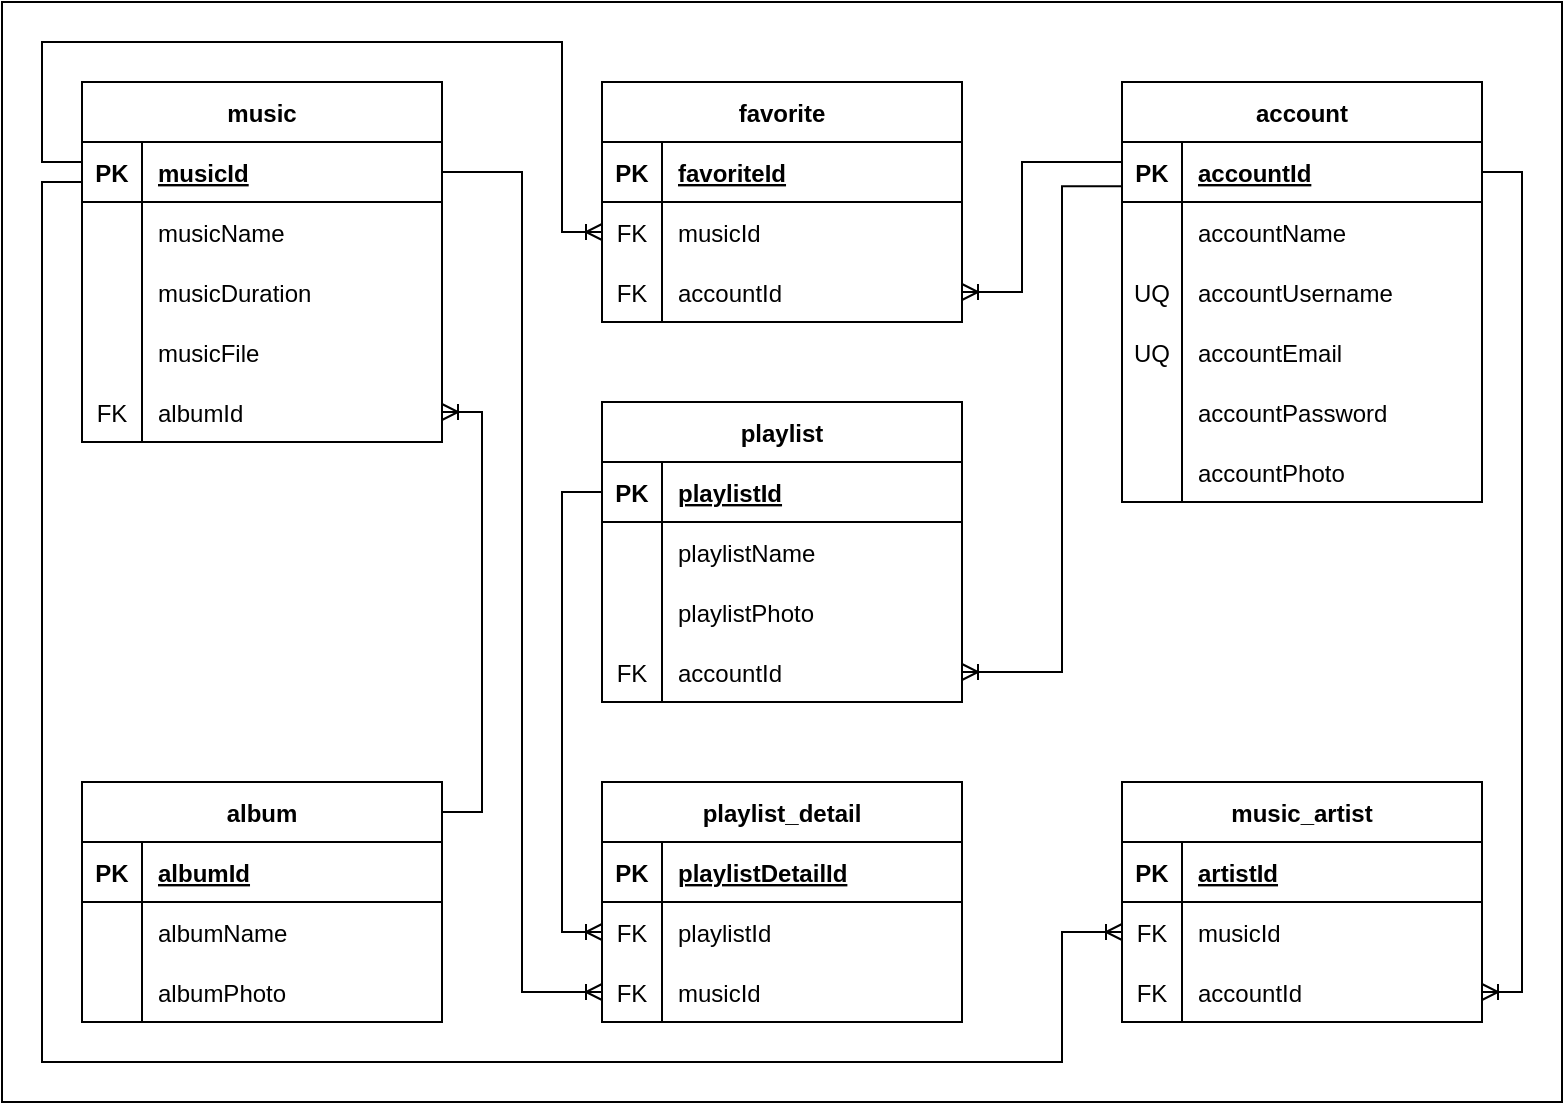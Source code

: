 <mxfile version="21.5.0" type="device">
  <diagram id="C5RBs43oDa-KdzZeNtuy" name="Page-1">
    <mxGraphModel dx="2022" dy="630" grid="1" gridSize="10" guides="1" tooltips="1" connect="1" arrows="1" fold="1" page="1" pageScale="1" pageWidth="827" pageHeight="1169" math="0" shadow="0">
      <root>
        <mxCell id="WIyWlLk6GJQsqaUBKTNV-0" />
        <mxCell id="WIyWlLk6GJQsqaUBKTNV-1" parent="WIyWlLk6GJQsqaUBKTNV-0" />
        <mxCell id="DGZc4WdPcuNSLAFdh_HF-0" value="" style="rounded=0;whiteSpace=wrap;html=1;strokeColor=default;" parent="WIyWlLk6GJQsqaUBKTNV-1" vertex="1">
          <mxGeometry x="-110" y="110" width="780" height="550" as="geometry" />
        </mxCell>
        <mxCell id="33fr8JUP3In22eZ-3VRg-10" value="music" style="shape=table;startSize=30;container=1;collapsible=1;childLayout=tableLayout;fixedRows=1;rowLines=0;fontStyle=1;align=center;resizeLast=1;" parent="WIyWlLk6GJQsqaUBKTNV-1" vertex="1">
          <mxGeometry x="-70" y="150" width="180" height="180" as="geometry" />
        </mxCell>
        <mxCell id="33fr8JUP3In22eZ-3VRg-11" value="" style="shape=tableRow;horizontal=0;startSize=0;swimlaneHead=0;swimlaneBody=0;fillColor=none;collapsible=0;dropTarget=0;points=[[0,0.5],[1,0.5]];portConstraint=eastwest;top=0;left=0;right=0;bottom=1;" parent="33fr8JUP3In22eZ-3VRg-10" vertex="1">
          <mxGeometry y="30" width="180" height="30" as="geometry" />
        </mxCell>
        <mxCell id="33fr8JUP3In22eZ-3VRg-12" value="PK" style="shape=partialRectangle;connectable=0;fillColor=none;top=0;left=0;bottom=0;right=0;fontStyle=1;overflow=hidden;" parent="33fr8JUP3In22eZ-3VRg-11" vertex="1">
          <mxGeometry width="30" height="30" as="geometry">
            <mxRectangle width="30" height="30" as="alternateBounds" />
          </mxGeometry>
        </mxCell>
        <mxCell id="33fr8JUP3In22eZ-3VRg-13" value="musicId" style="shape=partialRectangle;connectable=0;fillColor=none;top=0;left=0;bottom=0;right=0;align=left;spacingLeft=6;fontStyle=5;overflow=hidden;" parent="33fr8JUP3In22eZ-3VRg-11" vertex="1">
          <mxGeometry x="30" width="150" height="30" as="geometry">
            <mxRectangle width="150" height="30" as="alternateBounds" />
          </mxGeometry>
        </mxCell>
        <mxCell id="33fr8JUP3In22eZ-3VRg-14" value="" style="shape=tableRow;horizontal=0;startSize=0;swimlaneHead=0;swimlaneBody=0;fillColor=none;collapsible=0;dropTarget=0;points=[[0,0.5],[1,0.5]];portConstraint=eastwest;top=0;left=0;right=0;bottom=0;" parent="33fr8JUP3In22eZ-3VRg-10" vertex="1">
          <mxGeometry y="60" width="180" height="30" as="geometry" />
        </mxCell>
        <mxCell id="33fr8JUP3In22eZ-3VRg-15" value="" style="shape=partialRectangle;connectable=0;fillColor=none;top=0;left=0;bottom=0;right=0;editable=1;overflow=hidden;" parent="33fr8JUP3In22eZ-3VRg-14" vertex="1">
          <mxGeometry width="30" height="30" as="geometry">
            <mxRectangle width="30" height="30" as="alternateBounds" />
          </mxGeometry>
        </mxCell>
        <mxCell id="33fr8JUP3In22eZ-3VRg-16" value="musicName" style="shape=partialRectangle;connectable=0;fillColor=none;top=0;left=0;bottom=0;right=0;align=left;spacingLeft=6;overflow=hidden;" parent="33fr8JUP3In22eZ-3VRg-14" vertex="1">
          <mxGeometry x="30" width="150" height="30" as="geometry">
            <mxRectangle width="150" height="30" as="alternateBounds" />
          </mxGeometry>
        </mxCell>
        <mxCell id="33fr8JUP3In22eZ-3VRg-20" value="" style="shape=tableRow;horizontal=0;startSize=0;swimlaneHead=0;swimlaneBody=0;fillColor=none;collapsible=0;dropTarget=0;points=[[0,0.5],[1,0.5]];portConstraint=eastwest;top=0;left=0;right=0;bottom=0;" parent="33fr8JUP3In22eZ-3VRg-10" vertex="1">
          <mxGeometry y="90" width="180" height="30" as="geometry" />
        </mxCell>
        <mxCell id="33fr8JUP3In22eZ-3VRg-21" value="" style="shape=partialRectangle;connectable=0;fillColor=none;top=0;left=0;bottom=0;right=0;editable=1;overflow=hidden;" parent="33fr8JUP3In22eZ-3VRg-20" vertex="1">
          <mxGeometry width="30" height="30" as="geometry">
            <mxRectangle width="30" height="30" as="alternateBounds" />
          </mxGeometry>
        </mxCell>
        <mxCell id="33fr8JUP3In22eZ-3VRg-22" value="musicDuration" style="shape=partialRectangle;connectable=0;fillColor=none;top=0;left=0;bottom=0;right=0;align=left;spacingLeft=6;overflow=hidden;" parent="33fr8JUP3In22eZ-3VRg-20" vertex="1">
          <mxGeometry x="30" width="150" height="30" as="geometry">
            <mxRectangle width="150" height="30" as="alternateBounds" />
          </mxGeometry>
        </mxCell>
        <mxCell id="33fr8JUP3In22eZ-3VRg-92" value="" style="shape=tableRow;horizontal=0;startSize=0;swimlaneHead=0;swimlaneBody=0;fillColor=none;collapsible=0;dropTarget=0;points=[[0,0.5],[1,0.5]];portConstraint=eastwest;top=0;left=0;right=0;bottom=0;" parent="33fr8JUP3In22eZ-3VRg-10" vertex="1">
          <mxGeometry y="120" width="180" height="30" as="geometry" />
        </mxCell>
        <mxCell id="33fr8JUP3In22eZ-3VRg-93" value="" style="shape=partialRectangle;connectable=0;fillColor=none;top=0;left=0;bottom=0;right=0;editable=1;overflow=hidden;" parent="33fr8JUP3In22eZ-3VRg-92" vertex="1">
          <mxGeometry width="30" height="30" as="geometry">
            <mxRectangle width="30" height="30" as="alternateBounds" />
          </mxGeometry>
        </mxCell>
        <mxCell id="33fr8JUP3In22eZ-3VRg-94" value="musicFile" style="shape=partialRectangle;connectable=0;fillColor=none;top=0;left=0;bottom=0;right=0;align=left;spacingLeft=6;overflow=hidden;" parent="33fr8JUP3In22eZ-3VRg-92" vertex="1">
          <mxGeometry x="30" width="150" height="30" as="geometry">
            <mxRectangle width="150" height="30" as="alternateBounds" />
          </mxGeometry>
        </mxCell>
        <mxCell id="33fr8JUP3In22eZ-3VRg-129" value="" style="shape=tableRow;horizontal=0;startSize=0;swimlaneHead=0;swimlaneBody=0;fillColor=none;collapsible=0;dropTarget=0;points=[[0,0.5],[1,0.5]];portConstraint=eastwest;top=0;left=0;right=0;bottom=0;" parent="33fr8JUP3In22eZ-3VRg-10" vertex="1">
          <mxGeometry y="150" width="180" height="30" as="geometry" />
        </mxCell>
        <mxCell id="33fr8JUP3In22eZ-3VRg-130" value="FK" style="shape=partialRectangle;connectable=0;fillColor=none;top=0;left=0;bottom=0;right=0;editable=1;overflow=hidden;" parent="33fr8JUP3In22eZ-3VRg-129" vertex="1">
          <mxGeometry width="30" height="30" as="geometry">
            <mxRectangle width="30" height="30" as="alternateBounds" />
          </mxGeometry>
        </mxCell>
        <mxCell id="33fr8JUP3In22eZ-3VRg-131" value="albumId" style="shape=partialRectangle;connectable=0;fillColor=none;top=0;left=0;bottom=0;right=0;align=left;spacingLeft=6;overflow=hidden;" parent="33fr8JUP3In22eZ-3VRg-129" vertex="1">
          <mxGeometry x="30" width="150" height="30" as="geometry">
            <mxRectangle width="150" height="30" as="alternateBounds" />
          </mxGeometry>
        </mxCell>
        <mxCell id="33fr8JUP3In22eZ-3VRg-40" value="account" style="shape=table;startSize=30;container=1;collapsible=1;childLayout=tableLayout;fixedRows=1;rowLines=0;fontStyle=1;align=center;resizeLast=1;" parent="WIyWlLk6GJQsqaUBKTNV-1" vertex="1">
          <mxGeometry x="450" y="150" width="180" height="210" as="geometry">
            <mxRectangle x="450" y="150" width="70" height="30" as="alternateBounds" />
          </mxGeometry>
        </mxCell>
        <mxCell id="33fr8JUP3In22eZ-3VRg-41" value="" style="shape=tableRow;horizontal=0;startSize=0;swimlaneHead=0;swimlaneBody=0;fillColor=none;collapsible=0;dropTarget=0;points=[[0,0.5],[1,0.5]];portConstraint=eastwest;top=0;left=0;right=0;bottom=1;" parent="33fr8JUP3In22eZ-3VRg-40" vertex="1">
          <mxGeometry y="30" width="180" height="30" as="geometry" />
        </mxCell>
        <mxCell id="33fr8JUP3In22eZ-3VRg-42" value="PK" style="shape=partialRectangle;connectable=0;fillColor=none;top=0;left=0;bottom=0;right=0;fontStyle=1;overflow=hidden;" parent="33fr8JUP3In22eZ-3VRg-41" vertex="1">
          <mxGeometry width="30" height="30" as="geometry">
            <mxRectangle width="30" height="30" as="alternateBounds" />
          </mxGeometry>
        </mxCell>
        <mxCell id="33fr8JUP3In22eZ-3VRg-43" value="accountId" style="shape=partialRectangle;connectable=0;fillColor=none;top=0;left=0;bottom=0;right=0;align=left;spacingLeft=6;fontStyle=5;overflow=hidden;" parent="33fr8JUP3In22eZ-3VRg-41" vertex="1">
          <mxGeometry x="30" width="150" height="30" as="geometry">
            <mxRectangle width="150" height="30" as="alternateBounds" />
          </mxGeometry>
        </mxCell>
        <mxCell id="33fr8JUP3In22eZ-3VRg-44" value="" style="shape=tableRow;horizontal=0;startSize=0;swimlaneHead=0;swimlaneBody=0;fillColor=none;collapsible=0;dropTarget=0;points=[[0,0.5],[1,0.5]];portConstraint=eastwest;top=0;left=0;right=0;bottom=0;" parent="33fr8JUP3In22eZ-3VRg-40" vertex="1">
          <mxGeometry y="60" width="180" height="30" as="geometry" />
        </mxCell>
        <mxCell id="33fr8JUP3In22eZ-3VRg-45" value="" style="shape=partialRectangle;connectable=0;fillColor=none;top=0;left=0;bottom=0;right=0;editable=1;overflow=hidden;" parent="33fr8JUP3In22eZ-3VRg-44" vertex="1">
          <mxGeometry width="30" height="30" as="geometry">
            <mxRectangle width="30" height="30" as="alternateBounds" />
          </mxGeometry>
        </mxCell>
        <mxCell id="33fr8JUP3In22eZ-3VRg-46" value="accountName" style="shape=partialRectangle;connectable=0;fillColor=none;top=0;left=0;bottom=0;right=0;align=left;spacingLeft=6;overflow=hidden;" parent="33fr8JUP3In22eZ-3VRg-44" vertex="1">
          <mxGeometry x="30" width="150" height="30" as="geometry">
            <mxRectangle width="150" height="30" as="alternateBounds" />
          </mxGeometry>
        </mxCell>
        <mxCell id="33fr8JUP3In22eZ-3VRg-47" value="" style="shape=tableRow;horizontal=0;startSize=0;swimlaneHead=0;swimlaneBody=0;fillColor=none;collapsible=0;dropTarget=0;points=[[0,0.5],[1,0.5]];portConstraint=eastwest;top=0;left=0;right=0;bottom=0;" parent="33fr8JUP3In22eZ-3VRg-40" vertex="1">
          <mxGeometry y="90" width="180" height="30" as="geometry" />
        </mxCell>
        <mxCell id="33fr8JUP3In22eZ-3VRg-48" value="UQ" style="shape=partialRectangle;connectable=0;fillColor=none;top=0;left=0;bottom=0;right=0;editable=1;overflow=hidden;" parent="33fr8JUP3In22eZ-3VRg-47" vertex="1">
          <mxGeometry width="30" height="30" as="geometry">
            <mxRectangle width="30" height="30" as="alternateBounds" />
          </mxGeometry>
        </mxCell>
        <mxCell id="33fr8JUP3In22eZ-3VRg-49" value="accountUsername" style="shape=partialRectangle;connectable=0;fillColor=none;top=0;left=0;bottom=0;right=0;align=left;spacingLeft=6;overflow=hidden;" parent="33fr8JUP3In22eZ-3VRg-47" vertex="1">
          <mxGeometry x="30" width="150" height="30" as="geometry">
            <mxRectangle width="150" height="30" as="alternateBounds" />
          </mxGeometry>
        </mxCell>
        <mxCell id="33fr8JUP3In22eZ-3VRg-50" value="" style="shape=tableRow;horizontal=0;startSize=0;swimlaneHead=0;swimlaneBody=0;fillColor=none;collapsible=0;dropTarget=0;points=[[0,0.5],[1,0.5]];portConstraint=eastwest;top=0;left=0;right=0;bottom=0;" parent="33fr8JUP3In22eZ-3VRg-40" vertex="1">
          <mxGeometry y="120" width="180" height="30" as="geometry" />
        </mxCell>
        <mxCell id="33fr8JUP3In22eZ-3VRg-51" value="UQ" style="shape=partialRectangle;connectable=0;fillColor=none;top=0;left=0;bottom=0;right=0;editable=1;overflow=hidden;" parent="33fr8JUP3In22eZ-3VRg-50" vertex="1">
          <mxGeometry width="30" height="30" as="geometry">
            <mxRectangle width="30" height="30" as="alternateBounds" />
          </mxGeometry>
        </mxCell>
        <mxCell id="33fr8JUP3In22eZ-3VRg-52" value="accountEmail" style="shape=partialRectangle;connectable=0;fillColor=none;top=0;left=0;bottom=0;right=0;align=left;spacingLeft=6;overflow=hidden;" parent="33fr8JUP3In22eZ-3VRg-50" vertex="1">
          <mxGeometry x="30" width="150" height="30" as="geometry">
            <mxRectangle width="150" height="30" as="alternateBounds" />
          </mxGeometry>
        </mxCell>
        <mxCell id="33fr8JUP3In22eZ-3VRg-95" value="" style="shape=tableRow;horizontal=0;startSize=0;swimlaneHead=0;swimlaneBody=0;fillColor=none;collapsible=0;dropTarget=0;points=[[0,0.5],[1,0.5]];portConstraint=eastwest;top=0;left=0;right=0;bottom=0;" parent="33fr8JUP3In22eZ-3VRg-40" vertex="1">
          <mxGeometry y="150" width="180" height="30" as="geometry" />
        </mxCell>
        <mxCell id="33fr8JUP3In22eZ-3VRg-96" value="" style="shape=partialRectangle;connectable=0;fillColor=none;top=0;left=0;bottom=0;right=0;editable=1;overflow=hidden;" parent="33fr8JUP3In22eZ-3VRg-95" vertex="1">
          <mxGeometry width="30" height="30" as="geometry">
            <mxRectangle width="30" height="30" as="alternateBounds" />
          </mxGeometry>
        </mxCell>
        <mxCell id="33fr8JUP3In22eZ-3VRg-97" value="accountPassword" style="shape=partialRectangle;connectable=0;fillColor=none;top=0;left=0;bottom=0;right=0;align=left;spacingLeft=6;overflow=hidden;" parent="33fr8JUP3In22eZ-3VRg-95" vertex="1">
          <mxGeometry x="30" width="150" height="30" as="geometry">
            <mxRectangle width="150" height="30" as="alternateBounds" />
          </mxGeometry>
        </mxCell>
        <mxCell id="33fr8JUP3In22eZ-3VRg-101" value="" style="shape=tableRow;horizontal=0;startSize=0;swimlaneHead=0;swimlaneBody=0;fillColor=none;collapsible=0;dropTarget=0;points=[[0,0.5],[1,0.5]];portConstraint=eastwest;top=0;left=0;right=0;bottom=0;" parent="33fr8JUP3In22eZ-3VRg-40" vertex="1">
          <mxGeometry y="180" width="180" height="30" as="geometry" />
        </mxCell>
        <mxCell id="33fr8JUP3In22eZ-3VRg-102" value="" style="shape=partialRectangle;connectable=0;fillColor=none;top=0;left=0;bottom=0;right=0;editable=1;overflow=hidden;" parent="33fr8JUP3In22eZ-3VRg-101" vertex="1">
          <mxGeometry width="30" height="30" as="geometry">
            <mxRectangle width="30" height="30" as="alternateBounds" />
          </mxGeometry>
        </mxCell>
        <mxCell id="33fr8JUP3In22eZ-3VRg-103" value="accountPhoto" style="shape=partialRectangle;connectable=0;fillColor=none;top=0;left=0;bottom=0;right=0;align=left;spacingLeft=6;overflow=hidden;" parent="33fr8JUP3In22eZ-3VRg-101" vertex="1">
          <mxGeometry x="30" width="150" height="30" as="geometry">
            <mxRectangle width="150" height="30" as="alternateBounds" />
          </mxGeometry>
        </mxCell>
        <mxCell id="33fr8JUP3In22eZ-3VRg-53" value="favorite" style="shape=table;startSize=30;container=1;collapsible=1;childLayout=tableLayout;fixedRows=1;rowLines=0;fontStyle=1;align=center;resizeLast=1;" parent="WIyWlLk6GJQsqaUBKTNV-1" vertex="1">
          <mxGeometry x="190" y="150" width="180" height="120" as="geometry" />
        </mxCell>
        <mxCell id="33fr8JUP3In22eZ-3VRg-54" value="" style="shape=tableRow;horizontal=0;startSize=0;swimlaneHead=0;swimlaneBody=0;fillColor=none;collapsible=0;dropTarget=0;points=[[0,0.5],[1,0.5]];portConstraint=eastwest;top=0;left=0;right=0;bottom=1;" parent="33fr8JUP3In22eZ-3VRg-53" vertex="1">
          <mxGeometry y="30" width="180" height="30" as="geometry" />
        </mxCell>
        <mxCell id="33fr8JUP3In22eZ-3VRg-55" value="PK" style="shape=partialRectangle;connectable=0;fillColor=none;top=0;left=0;bottom=0;right=0;fontStyle=1;overflow=hidden;" parent="33fr8JUP3In22eZ-3VRg-54" vertex="1">
          <mxGeometry width="30" height="30" as="geometry">
            <mxRectangle width="30" height="30" as="alternateBounds" />
          </mxGeometry>
        </mxCell>
        <mxCell id="33fr8JUP3In22eZ-3VRg-56" value="favoriteId" style="shape=partialRectangle;connectable=0;fillColor=none;top=0;left=0;bottom=0;right=0;align=left;spacingLeft=6;fontStyle=5;overflow=hidden;" parent="33fr8JUP3In22eZ-3VRg-54" vertex="1">
          <mxGeometry x="30" width="150" height="30" as="geometry">
            <mxRectangle width="150" height="30" as="alternateBounds" />
          </mxGeometry>
        </mxCell>
        <mxCell id="33fr8JUP3In22eZ-3VRg-57" value="" style="shape=tableRow;horizontal=0;startSize=0;swimlaneHead=0;swimlaneBody=0;fillColor=none;collapsible=0;dropTarget=0;points=[[0,0.5],[1,0.5]];portConstraint=eastwest;top=0;left=0;right=0;bottom=0;" parent="33fr8JUP3In22eZ-3VRg-53" vertex="1">
          <mxGeometry y="60" width="180" height="30" as="geometry" />
        </mxCell>
        <mxCell id="33fr8JUP3In22eZ-3VRg-58" value="FK" style="shape=partialRectangle;connectable=0;fillColor=none;top=0;left=0;bottom=0;right=0;editable=1;overflow=hidden;" parent="33fr8JUP3In22eZ-3VRg-57" vertex="1">
          <mxGeometry width="30" height="30" as="geometry">
            <mxRectangle width="30" height="30" as="alternateBounds" />
          </mxGeometry>
        </mxCell>
        <mxCell id="33fr8JUP3In22eZ-3VRg-59" value="musicId" style="shape=partialRectangle;connectable=0;fillColor=none;top=0;left=0;bottom=0;right=0;align=left;spacingLeft=6;overflow=hidden;" parent="33fr8JUP3In22eZ-3VRg-57" vertex="1">
          <mxGeometry x="30" width="150" height="30" as="geometry">
            <mxRectangle width="150" height="30" as="alternateBounds" />
          </mxGeometry>
        </mxCell>
        <mxCell id="33fr8JUP3In22eZ-3VRg-60" value="" style="shape=tableRow;horizontal=0;startSize=0;swimlaneHead=0;swimlaneBody=0;fillColor=none;collapsible=0;dropTarget=0;points=[[0,0.5],[1,0.5]];portConstraint=eastwest;top=0;left=0;right=0;bottom=0;" parent="33fr8JUP3In22eZ-3VRg-53" vertex="1">
          <mxGeometry y="90" width="180" height="30" as="geometry" />
        </mxCell>
        <mxCell id="33fr8JUP3In22eZ-3VRg-61" value="FK" style="shape=partialRectangle;connectable=0;fillColor=none;top=0;left=0;bottom=0;right=0;editable=1;overflow=hidden;" parent="33fr8JUP3In22eZ-3VRg-60" vertex="1">
          <mxGeometry width="30" height="30" as="geometry">
            <mxRectangle width="30" height="30" as="alternateBounds" />
          </mxGeometry>
        </mxCell>
        <mxCell id="33fr8JUP3In22eZ-3VRg-62" value="accountId" style="shape=partialRectangle;connectable=0;fillColor=none;top=0;left=0;bottom=0;right=0;align=left;spacingLeft=6;overflow=hidden;" parent="33fr8JUP3In22eZ-3VRg-60" vertex="1">
          <mxGeometry x="30" width="150" height="30" as="geometry">
            <mxRectangle width="150" height="30" as="alternateBounds" />
          </mxGeometry>
        </mxCell>
        <mxCell id="33fr8JUP3In22eZ-3VRg-66" value="playlist" style="shape=table;startSize=30;container=1;collapsible=1;childLayout=tableLayout;fixedRows=1;rowLines=0;fontStyle=1;align=center;resizeLast=1;" parent="WIyWlLk6GJQsqaUBKTNV-1" vertex="1">
          <mxGeometry x="190" y="310" width="180" height="150" as="geometry" />
        </mxCell>
        <mxCell id="33fr8JUP3In22eZ-3VRg-67" value="" style="shape=tableRow;horizontal=0;startSize=0;swimlaneHead=0;swimlaneBody=0;fillColor=none;collapsible=0;dropTarget=0;points=[[0,0.5],[1,0.5]];portConstraint=eastwest;top=0;left=0;right=0;bottom=1;" parent="33fr8JUP3In22eZ-3VRg-66" vertex="1">
          <mxGeometry y="30" width="180" height="30" as="geometry" />
        </mxCell>
        <mxCell id="33fr8JUP3In22eZ-3VRg-68" value="PK" style="shape=partialRectangle;connectable=0;fillColor=none;top=0;left=0;bottom=0;right=0;fontStyle=1;overflow=hidden;" parent="33fr8JUP3In22eZ-3VRg-67" vertex="1">
          <mxGeometry width="30" height="30" as="geometry">
            <mxRectangle width="30" height="30" as="alternateBounds" />
          </mxGeometry>
        </mxCell>
        <mxCell id="33fr8JUP3In22eZ-3VRg-69" value="playlistId" style="shape=partialRectangle;connectable=0;fillColor=none;top=0;left=0;bottom=0;right=0;align=left;spacingLeft=6;fontStyle=5;overflow=hidden;" parent="33fr8JUP3In22eZ-3VRg-67" vertex="1">
          <mxGeometry x="30" width="150" height="30" as="geometry">
            <mxRectangle width="150" height="30" as="alternateBounds" />
          </mxGeometry>
        </mxCell>
        <mxCell id="33fr8JUP3In22eZ-3VRg-70" value="" style="shape=tableRow;horizontal=0;startSize=0;swimlaneHead=0;swimlaneBody=0;fillColor=none;collapsible=0;dropTarget=0;points=[[0,0.5],[1,0.5]];portConstraint=eastwest;top=0;left=0;right=0;bottom=0;" parent="33fr8JUP3In22eZ-3VRg-66" vertex="1">
          <mxGeometry y="60" width="180" height="30" as="geometry" />
        </mxCell>
        <mxCell id="33fr8JUP3In22eZ-3VRg-71" value="" style="shape=partialRectangle;connectable=0;fillColor=none;top=0;left=0;bottom=0;right=0;editable=1;overflow=hidden;" parent="33fr8JUP3In22eZ-3VRg-70" vertex="1">
          <mxGeometry width="30" height="30" as="geometry">
            <mxRectangle width="30" height="30" as="alternateBounds" />
          </mxGeometry>
        </mxCell>
        <mxCell id="33fr8JUP3In22eZ-3VRg-72" value="playlistName" style="shape=partialRectangle;connectable=0;fillColor=none;top=0;left=0;bottom=0;right=0;align=left;spacingLeft=6;overflow=hidden;" parent="33fr8JUP3In22eZ-3VRg-70" vertex="1">
          <mxGeometry x="30" width="150" height="30" as="geometry">
            <mxRectangle width="150" height="30" as="alternateBounds" />
          </mxGeometry>
        </mxCell>
        <mxCell id="33fr8JUP3In22eZ-3VRg-110" value="" style="shape=tableRow;horizontal=0;startSize=0;swimlaneHead=0;swimlaneBody=0;fillColor=none;collapsible=0;dropTarget=0;points=[[0,0.5],[1,0.5]];portConstraint=eastwest;top=0;left=0;right=0;bottom=0;" parent="33fr8JUP3In22eZ-3VRg-66" vertex="1">
          <mxGeometry y="90" width="180" height="30" as="geometry" />
        </mxCell>
        <mxCell id="33fr8JUP3In22eZ-3VRg-111" value="" style="shape=partialRectangle;connectable=0;fillColor=none;top=0;left=0;bottom=0;right=0;editable=1;overflow=hidden;" parent="33fr8JUP3In22eZ-3VRg-110" vertex="1">
          <mxGeometry width="30" height="30" as="geometry">
            <mxRectangle width="30" height="30" as="alternateBounds" />
          </mxGeometry>
        </mxCell>
        <mxCell id="33fr8JUP3In22eZ-3VRg-112" value="playlistPhoto" style="shape=partialRectangle;connectable=0;fillColor=none;top=0;left=0;bottom=0;right=0;align=left;spacingLeft=6;overflow=hidden;" parent="33fr8JUP3In22eZ-3VRg-110" vertex="1">
          <mxGeometry x="30" width="150" height="30" as="geometry">
            <mxRectangle width="150" height="30" as="alternateBounds" />
          </mxGeometry>
        </mxCell>
        <mxCell id="33fr8JUP3In22eZ-3VRg-73" value="" style="shape=tableRow;horizontal=0;startSize=0;swimlaneHead=0;swimlaneBody=0;fillColor=none;collapsible=0;dropTarget=0;points=[[0,0.5],[1,0.5]];portConstraint=eastwest;top=0;left=0;right=0;bottom=0;" parent="33fr8JUP3In22eZ-3VRg-66" vertex="1">
          <mxGeometry y="120" width="180" height="30" as="geometry" />
        </mxCell>
        <mxCell id="33fr8JUP3In22eZ-3VRg-74" value="FK" style="shape=partialRectangle;connectable=0;fillColor=none;top=0;left=0;bottom=0;right=0;editable=1;overflow=hidden;" parent="33fr8JUP3In22eZ-3VRg-73" vertex="1">
          <mxGeometry width="30" height="30" as="geometry">
            <mxRectangle width="30" height="30" as="alternateBounds" />
          </mxGeometry>
        </mxCell>
        <mxCell id="33fr8JUP3In22eZ-3VRg-75" value="accountId" style="shape=partialRectangle;connectable=0;fillColor=none;top=0;left=0;bottom=0;right=0;align=left;spacingLeft=6;overflow=hidden;" parent="33fr8JUP3In22eZ-3VRg-73" vertex="1">
          <mxGeometry x="30" width="150" height="30" as="geometry">
            <mxRectangle width="150" height="30" as="alternateBounds" />
          </mxGeometry>
        </mxCell>
        <mxCell id="33fr8JUP3In22eZ-3VRg-79" value="playlist_detail" style="shape=table;startSize=30;container=1;collapsible=1;childLayout=tableLayout;fixedRows=1;rowLines=0;fontStyle=1;align=center;resizeLast=1;" parent="WIyWlLk6GJQsqaUBKTNV-1" vertex="1">
          <mxGeometry x="190" y="500" width="180" height="120" as="geometry" />
        </mxCell>
        <mxCell id="33fr8JUP3In22eZ-3VRg-80" value="" style="shape=tableRow;horizontal=0;startSize=0;swimlaneHead=0;swimlaneBody=0;fillColor=none;collapsible=0;dropTarget=0;points=[[0,0.5],[1,0.5]];portConstraint=eastwest;top=0;left=0;right=0;bottom=1;" parent="33fr8JUP3In22eZ-3VRg-79" vertex="1">
          <mxGeometry y="30" width="180" height="30" as="geometry" />
        </mxCell>
        <mxCell id="33fr8JUP3In22eZ-3VRg-81" value="PK" style="shape=partialRectangle;connectable=0;fillColor=none;top=0;left=0;bottom=0;right=0;fontStyle=1;overflow=hidden;" parent="33fr8JUP3In22eZ-3VRg-80" vertex="1">
          <mxGeometry width="30" height="30" as="geometry">
            <mxRectangle width="30" height="30" as="alternateBounds" />
          </mxGeometry>
        </mxCell>
        <mxCell id="33fr8JUP3In22eZ-3VRg-82" value="playlistDetailId" style="shape=partialRectangle;connectable=0;fillColor=none;top=0;left=0;bottom=0;right=0;align=left;spacingLeft=6;fontStyle=5;overflow=hidden;" parent="33fr8JUP3In22eZ-3VRg-80" vertex="1">
          <mxGeometry x="30" width="150" height="30" as="geometry">
            <mxRectangle width="150" height="30" as="alternateBounds" />
          </mxGeometry>
        </mxCell>
        <mxCell id="33fr8JUP3In22eZ-3VRg-83" value="" style="shape=tableRow;horizontal=0;startSize=0;swimlaneHead=0;swimlaneBody=0;fillColor=none;collapsible=0;dropTarget=0;points=[[0,0.5],[1,0.5]];portConstraint=eastwest;top=0;left=0;right=0;bottom=0;" parent="33fr8JUP3In22eZ-3VRg-79" vertex="1">
          <mxGeometry y="60" width="180" height="30" as="geometry" />
        </mxCell>
        <mxCell id="33fr8JUP3In22eZ-3VRg-84" value="FK" style="shape=partialRectangle;connectable=0;fillColor=none;top=0;left=0;bottom=0;right=0;editable=1;overflow=hidden;" parent="33fr8JUP3In22eZ-3VRg-83" vertex="1">
          <mxGeometry width="30" height="30" as="geometry">
            <mxRectangle width="30" height="30" as="alternateBounds" />
          </mxGeometry>
        </mxCell>
        <mxCell id="33fr8JUP3In22eZ-3VRg-85" value="playlistId" style="shape=partialRectangle;connectable=0;fillColor=none;top=0;left=0;bottom=0;right=0;align=left;spacingLeft=6;overflow=hidden;" parent="33fr8JUP3In22eZ-3VRg-83" vertex="1">
          <mxGeometry x="30" width="150" height="30" as="geometry">
            <mxRectangle width="150" height="30" as="alternateBounds" />
          </mxGeometry>
        </mxCell>
        <mxCell id="33fr8JUP3In22eZ-3VRg-86" value="" style="shape=tableRow;horizontal=0;startSize=0;swimlaneHead=0;swimlaneBody=0;fillColor=none;collapsible=0;dropTarget=0;points=[[0,0.5],[1,0.5]];portConstraint=eastwest;top=0;left=0;right=0;bottom=0;" parent="33fr8JUP3In22eZ-3VRg-79" vertex="1">
          <mxGeometry y="90" width="180" height="30" as="geometry" />
        </mxCell>
        <mxCell id="33fr8JUP3In22eZ-3VRg-87" value="FK" style="shape=partialRectangle;connectable=0;fillColor=none;top=0;left=0;bottom=0;right=0;editable=1;overflow=hidden;" parent="33fr8JUP3In22eZ-3VRg-86" vertex="1">
          <mxGeometry width="30" height="30" as="geometry">
            <mxRectangle width="30" height="30" as="alternateBounds" />
          </mxGeometry>
        </mxCell>
        <mxCell id="33fr8JUP3In22eZ-3VRg-88" value="musicId" style="shape=partialRectangle;connectable=0;fillColor=none;top=0;left=0;bottom=0;right=0;align=left;spacingLeft=6;overflow=hidden;" parent="33fr8JUP3In22eZ-3VRg-86" vertex="1">
          <mxGeometry x="30" width="150" height="30" as="geometry">
            <mxRectangle width="150" height="30" as="alternateBounds" />
          </mxGeometry>
        </mxCell>
        <mxCell id="33fr8JUP3In22eZ-3VRg-105" style="edgeStyle=orthogonalEdgeStyle;rounded=0;orthogonalLoop=1;jettySize=auto;html=1;entryX=1;entryY=0.5;entryDx=0;entryDy=0;endArrow=ERoneToMany;endFill=0;" parent="WIyWlLk6GJQsqaUBKTNV-1" source="33fr8JUP3In22eZ-3VRg-41" target="33fr8JUP3In22eZ-3VRg-60" edge="1">
          <mxGeometry relative="1" as="geometry">
            <Array as="points">
              <mxPoint x="400" y="190" />
              <mxPoint x="400" y="255" />
            </Array>
          </mxGeometry>
        </mxCell>
        <mxCell id="33fr8JUP3In22eZ-3VRg-106" style="edgeStyle=orthogonalEdgeStyle;rounded=0;orthogonalLoop=1;jettySize=auto;html=1;entryX=0;entryY=0.5;entryDx=0;entryDy=0;endArrow=ERoneToMany;endFill=0;" parent="WIyWlLk6GJQsqaUBKTNV-1" target="33fr8JUP3In22eZ-3VRg-57" edge="1">
          <mxGeometry relative="1" as="geometry">
            <mxPoint x="-70" y="195" as="sourcePoint" />
            <mxPoint x="380" y="265" as="targetPoint" />
            <Array as="points">
              <mxPoint x="-70" y="190" />
              <mxPoint x="-90" y="190" />
              <mxPoint x="-90" y="130" />
              <mxPoint x="170" y="130" />
              <mxPoint x="170" y="225" />
            </Array>
          </mxGeometry>
        </mxCell>
        <mxCell id="33fr8JUP3In22eZ-3VRg-107" style="edgeStyle=orthogonalEdgeStyle;rounded=0;orthogonalLoop=1;jettySize=auto;html=1;entryX=0;entryY=0.5;entryDx=0;entryDy=0;endArrow=ERoneToMany;endFill=0;exitX=1;exitY=0.5;exitDx=0;exitDy=0;" parent="WIyWlLk6GJQsqaUBKTNV-1" source="33fr8JUP3In22eZ-3VRg-11" target="33fr8JUP3In22eZ-3VRg-86" edge="1">
          <mxGeometry relative="1" as="geometry">
            <mxPoint x="120" y="205" as="sourcePoint" />
            <mxPoint x="200" y="235" as="targetPoint" />
            <Array as="points">
              <mxPoint x="150" y="195" />
              <mxPoint x="150" y="605" />
            </Array>
          </mxGeometry>
        </mxCell>
        <mxCell id="33fr8JUP3In22eZ-3VRg-108" style="edgeStyle=orthogonalEdgeStyle;rounded=0;orthogonalLoop=1;jettySize=auto;html=1;entryX=1;entryY=0.5;entryDx=0;entryDy=0;endArrow=ERoneToMany;endFill=0;exitX=0.001;exitY=0.738;exitDx=0;exitDy=0;exitPerimeter=0;" parent="WIyWlLk6GJQsqaUBKTNV-1" source="33fr8JUP3In22eZ-3VRg-41" target="33fr8JUP3In22eZ-3VRg-73" edge="1">
          <mxGeometry relative="1" as="geometry">
            <mxPoint x="460" y="205.029" as="sourcePoint" />
            <mxPoint x="380" y="265" as="targetPoint" />
            <Array as="points">
              <mxPoint x="420" y="202" />
              <mxPoint x="420" y="445" />
            </Array>
          </mxGeometry>
        </mxCell>
        <mxCell id="33fr8JUP3In22eZ-3VRg-109" style="edgeStyle=orthogonalEdgeStyle;rounded=0;orthogonalLoop=1;jettySize=auto;html=1;entryX=0;entryY=0.5;entryDx=0;entryDy=0;endArrow=ERoneToMany;endFill=0;exitX=0;exitY=0.5;exitDx=0;exitDy=0;" parent="WIyWlLk6GJQsqaUBKTNV-1" source="33fr8JUP3In22eZ-3VRg-67" target="33fr8JUP3In22eZ-3VRg-83" edge="1">
          <mxGeometry relative="1" as="geometry">
            <mxPoint x="460" y="205" as="sourcePoint" />
            <mxPoint x="380" y="425" as="targetPoint" />
            <Array as="points">
              <mxPoint x="170" y="355" />
              <mxPoint x="170" y="575" />
            </Array>
          </mxGeometry>
        </mxCell>
        <mxCell id="33fr8JUP3In22eZ-3VRg-113" value="album" style="shape=table;startSize=30;container=1;collapsible=1;childLayout=tableLayout;fixedRows=1;rowLines=0;fontStyle=1;align=center;resizeLast=1;" parent="WIyWlLk6GJQsqaUBKTNV-1" vertex="1">
          <mxGeometry x="-70" y="500" width="180" height="120" as="geometry" />
        </mxCell>
        <mxCell id="33fr8JUP3In22eZ-3VRg-114" value="" style="shape=tableRow;horizontal=0;startSize=0;swimlaneHead=0;swimlaneBody=0;fillColor=none;collapsible=0;dropTarget=0;points=[[0,0.5],[1,0.5]];portConstraint=eastwest;top=0;left=0;right=0;bottom=1;" parent="33fr8JUP3In22eZ-3VRg-113" vertex="1">
          <mxGeometry y="30" width="180" height="30" as="geometry" />
        </mxCell>
        <mxCell id="33fr8JUP3In22eZ-3VRg-115" value="PK" style="shape=partialRectangle;connectable=0;fillColor=none;top=0;left=0;bottom=0;right=0;fontStyle=1;overflow=hidden;" parent="33fr8JUP3In22eZ-3VRg-114" vertex="1">
          <mxGeometry width="30" height="30" as="geometry">
            <mxRectangle width="30" height="30" as="alternateBounds" />
          </mxGeometry>
        </mxCell>
        <mxCell id="33fr8JUP3In22eZ-3VRg-116" value="albumId" style="shape=partialRectangle;connectable=0;fillColor=none;top=0;left=0;bottom=0;right=0;align=left;spacingLeft=6;fontStyle=5;overflow=hidden;" parent="33fr8JUP3In22eZ-3VRg-114" vertex="1">
          <mxGeometry x="30" width="150" height="30" as="geometry">
            <mxRectangle width="150" height="30" as="alternateBounds" />
          </mxGeometry>
        </mxCell>
        <mxCell id="33fr8JUP3In22eZ-3VRg-117" value="" style="shape=tableRow;horizontal=0;startSize=0;swimlaneHead=0;swimlaneBody=0;fillColor=none;collapsible=0;dropTarget=0;points=[[0,0.5],[1,0.5]];portConstraint=eastwest;top=0;left=0;right=0;bottom=0;" parent="33fr8JUP3In22eZ-3VRg-113" vertex="1">
          <mxGeometry y="60" width="180" height="30" as="geometry" />
        </mxCell>
        <mxCell id="33fr8JUP3In22eZ-3VRg-118" value="" style="shape=partialRectangle;connectable=0;fillColor=none;top=0;left=0;bottom=0;right=0;editable=1;overflow=hidden;" parent="33fr8JUP3In22eZ-3VRg-117" vertex="1">
          <mxGeometry width="30" height="30" as="geometry">
            <mxRectangle width="30" height="30" as="alternateBounds" />
          </mxGeometry>
        </mxCell>
        <mxCell id="33fr8JUP3In22eZ-3VRg-119" value="albumName" style="shape=partialRectangle;connectable=0;fillColor=none;top=0;left=0;bottom=0;right=0;align=left;spacingLeft=6;overflow=hidden;" parent="33fr8JUP3In22eZ-3VRg-117" vertex="1">
          <mxGeometry x="30" width="150" height="30" as="geometry">
            <mxRectangle width="150" height="30" as="alternateBounds" />
          </mxGeometry>
        </mxCell>
        <mxCell id="33fr8JUP3In22eZ-3VRg-123" value="" style="shape=tableRow;horizontal=0;startSize=0;swimlaneHead=0;swimlaneBody=0;fillColor=none;collapsible=0;dropTarget=0;points=[[0,0.5],[1,0.5]];portConstraint=eastwest;top=0;left=0;right=0;bottom=0;" parent="33fr8JUP3In22eZ-3VRg-113" vertex="1">
          <mxGeometry y="90" width="180" height="30" as="geometry" />
        </mxCell>
        <mxCell id="33fr8JUP3In22eZ-3VRg-124" value="" style="shape=partialRectangle;connectable=0;fillColor=none;top=0;left=0;bottom=0;right=0;editable=1;overflow=hidden;" parent="33fr8JUP3In22eZ-3VRg-123" vertex="1">
          <mxGeometry width="30" height="30" as="geometry">
            <mxRectangle width="30" height="30" as="alternateBounds" />
          </mxGeometry>
        </mxCell>
        <mxCell id="33fr8JUP3In22eZ-3VRg-125" value="albumPhoto" style="shape=partialRectangle;connectable=0;fillColor=none;top=0;left=0;bottom=0;right=0;align=left;spacingLeft=6;overflow=hidden;" parent="33fr8JUP3In22eZ-3VRg-123" vertex="1">
          <mxGeometry x="30" width="150" height="30" as="geometry">
            <mxRectangle width="150" height="30" as="alternateBounds" />
          </mxGeometry>
        </mxCell>
        <mxCell id="33fr8JUP3In22eZ-3VRg-133" style="edgeStyle=orthogonalEdgeStyle;rounded=0;orthogonalLoop=1;jettySize=auto;html=1;endArrow=ERoneToMany;endFill=0;entryX=1;entryY=0.5;entryDx=0;entryDy=0;exitX=1;exitY=0.5;exitDx=0;exitDy=0;" parent="WIyWlLk6GJQsqaUBKTNV-1" source="33fr8JUP3In22eZ-3VRg-114" target="33fr8JUP3In22eZ-3VRg-129" edge="1">
          <mxGeometry relative="1" as="geometry">
            <mxPoint x="110" y="310" as="targetPoint" />
            <Array as="points">
              <mxPoint x="130" y="515" />
              <mxPoint x="130" y="315" />
            </Array>
          </mxGeometry>
        </mxCell>
        <mxCell id="pBbhcvm6tUpJ16UCxWpx-0" value="music_artist" style="shape=table;startSize=30;container=1;collapsible=1;childLayout=tableLayout;fixedRows=1;rowLines=0;fontStyle=1;align=center;resizeLast=1;" parent="WIyWlLk6GJQsqaUBKTNV-1" vertex="1">
          <mxGeometry x="450" y="500" width="180" height="120" as="geometry" />
        </mxCell>
        <mxCell id="pBbhcvm6tUpJ16UCxWpx-1" value="" style="shape=tableRow;horizontal=0;startSize=0;swimlaneHead=0;swimlaneBody=0;fillColor=none;collapsible=0;dropTarget=0;points=[[0,0.5],[1,0.5]];portConstraint=eastwest;top=0;left=0;right=0;bottom=1;" parent="pBbhcvm6tUpJ16UCxWpx-0" vertex="1">
          <mxGeometry y="30" width="180" height="30" as="geometry" />
        </mxCell>
        <mxCell id="pBbhcvm6tUpJ16UCxWpx-2" value="PK" style="shape=partialRectangle;connectable=0;fillColor=none;top=0;left=0;bottom=0;right=0;fontStyle=1;overflow=hidden;" parent="pBbhcvm6tUpJ16UCxWpx-1" vertex="1">
          <mxGeometry width="30" height="30" as="geometry">
            <mxRectangle width="30" height="30" as="alternateBounds" />
          </mxGeometry>
        </mxCell>
        <mxCell id="pBbhcvm6tUpJ16UCxWpx-3" value="artistId" style="shape=partialRectangle;connectable=0;fillColor=none;top=0;left=0;bottom=0;right=0;align=left;spacingLeft=6;fontStyle=5;overflow=hidden;" parent="pBbhcvm6tUpJ16UCxWpx-1" vertex="1">
          <mxGeometry x="30" width="150" height="30" as="geometry">
            <mxRectangle width="150" height="30" as="alternateBounds" />
          </mxGeometry>
        </mxCell>
        <mxCell id="pBbhcvm6tUpJ16UCxWpx-4" value="" style="shape=tableRow;horizontal=0;startSize=0;swimlaneHead=0;swimlaneBody=0;fillColor=none;collapsible=0;dropTarget=0;points=[[0,0.5],[1,0.5]];portConstraint=eastwest;top=0;left=0;right=0;bottom=0;" parent="pBbhcvm6tUpJ16UCxWpx-0" vertex="1">
          <mxGeometry y="60" width="180" height="30" as="geometry" />
        </mxCell>
        <mxCell id="pBbhcvm6tUpJ16UCxWpx-5" value="FK" style="shape=partialRectangle;connectable=0;fillColor=none;top=0;left=0;bottom=0;right=0;editable=1;overflow=hidden;" parent="pBbhcvm6tUpJ16UCxWpx-4" vertex="1">
          <mxGeometry width="30" height="30" as="geometry">
            <mxRectangle width="30" height="30" as="alternateBounds" />
          </mxGeometry>
        </mxCell>
        <mxCell id="pBbhcvm6tUpJ16UCxWpx-6" value="musicId" style="shape=partialRectangle;connectable=0;fillColor=none;top=0;left=0;bottom=0;right=0;align=left;spacingLeft=6;overflow=hidden;" parent="pBbhcvm6tUpJ16UCxWpx-4" vertex="1">
          <mxGeometry x="30" width="150" height="30" as="geometry">
            <mxRectangle width="150" height="30" as="alternateBounds" />
          </mxGeometry>
        </mxCell>
        <mxCell id="pBbhcvm6tUpJ16UCxWpx-7" value="" style="shape=tableRow;horizontal=0;startSize=0;swimlaneHead=0;swimlaneBody=0;fillColor=none;collapsible=0;dropTarget=0;points=[[0,0.5],[1,0.5]];portConstraint=eastwest;top=0;left=0;right=0;bottom=0;" parent="pBbhcvm6tUpJ16UCxWpx-0" vertex="1">
          <mxGeometry y="90" width="180" height="30" as="geometry" />
        </mxCell>
        <mxCell id="pBbhcvm6tUpJ16UCxWpx-8" value="FK" style="shape=partialRectangle;connectable=0;fillColor=none;top=0;left=0;bottom=0;right=0;editable=1;overflow=hidden;" parent="pBbhcvm6tUpJ16UCxWpx-7" vertex="1">
          <mxGeometry width="30" height="30" as="geometry">
            <mxRectangle width="30" height="30" as="alternateBounds" />
          </mxGeometry>
        </mxCell>
        <mxCell id="pBbhcvm6tUpJ16UCxWpx-9" value="accountId" style="shape=partialRectangle;connectable=0;fillColor=none;top=0;left=0;bottom=0;right=0;align=left;spacingLeft=6;overflow=hidden;" parent="pBbhcvm6tUpJ16UCxWpx-7" vertex="1">
          <mxGeometry x="30" width="150" height="30" as="geometry">
            <mxRectangle width="150" height="30" as="alternateBounds" />
          </mxGeometry>
        </mxCell>
        <mxCell id="pBbhcvm6tUpJ16UCxWpx-10" style="edgeStyle=orthogonalEdgeStyle;rounded=0;orthogonalLoop=1;jettySize=auto;html=1;entryX=1;entryY=0.5;entryDx=0;entryDy=0;endArrow=ERoneToMany;endFill=0;" parent="WIyWlLk6GJQsqaUBKTNV-1" source="33fr8JUP3In22eZ-3VRg-41" target="pBbhcvm6tUpJ16UCxWpx-7" edge="1">
          <mxGeometry relative="1" as="geometry">
            <Array as="points">
              <mxPoint x="650" y="195" />
              <mxPoint x="650" y="605" />
            </Array>
          </mxGeometry>
        </mxCell>
        <mxCell id="pBbhcvm6tUpJ16UCxWpx-11" style="edgeStyle=orthogonalEdgeStyle;rounded=0;orthogonalLoop=1;jettySize=auto;html=1;entryX=0;entryY=0.5;entryDx=0;entryDy=0;endArrow=ERoneToMany;endFill=0;exitX=0;exitY=0.5;exitDx=0;exitDy=0;" parent="WIyWlLk6GJQsqaUBKTNV-1" source="33fr8JUP3In22eZ-3VRg-11" target="pBbhcvm6tUpJ16UCxWpx-4" edge="1">
          <mxGeometry relative="1" as="geometry">
            <Array as="points">
              <mxPoint x="-70" y="200" />
              <mxPoint x="-90" y="200" />
              <mxPoint x="-90" y="640" />
              <mxPoint x="420" y="640" />
              <mxPoint x="420" y="575" />
            </Array>
          </mxGeometry>
        </mxCell>
      </root>
    </mxGraphModel>
  </diagram>
</mxfile>
